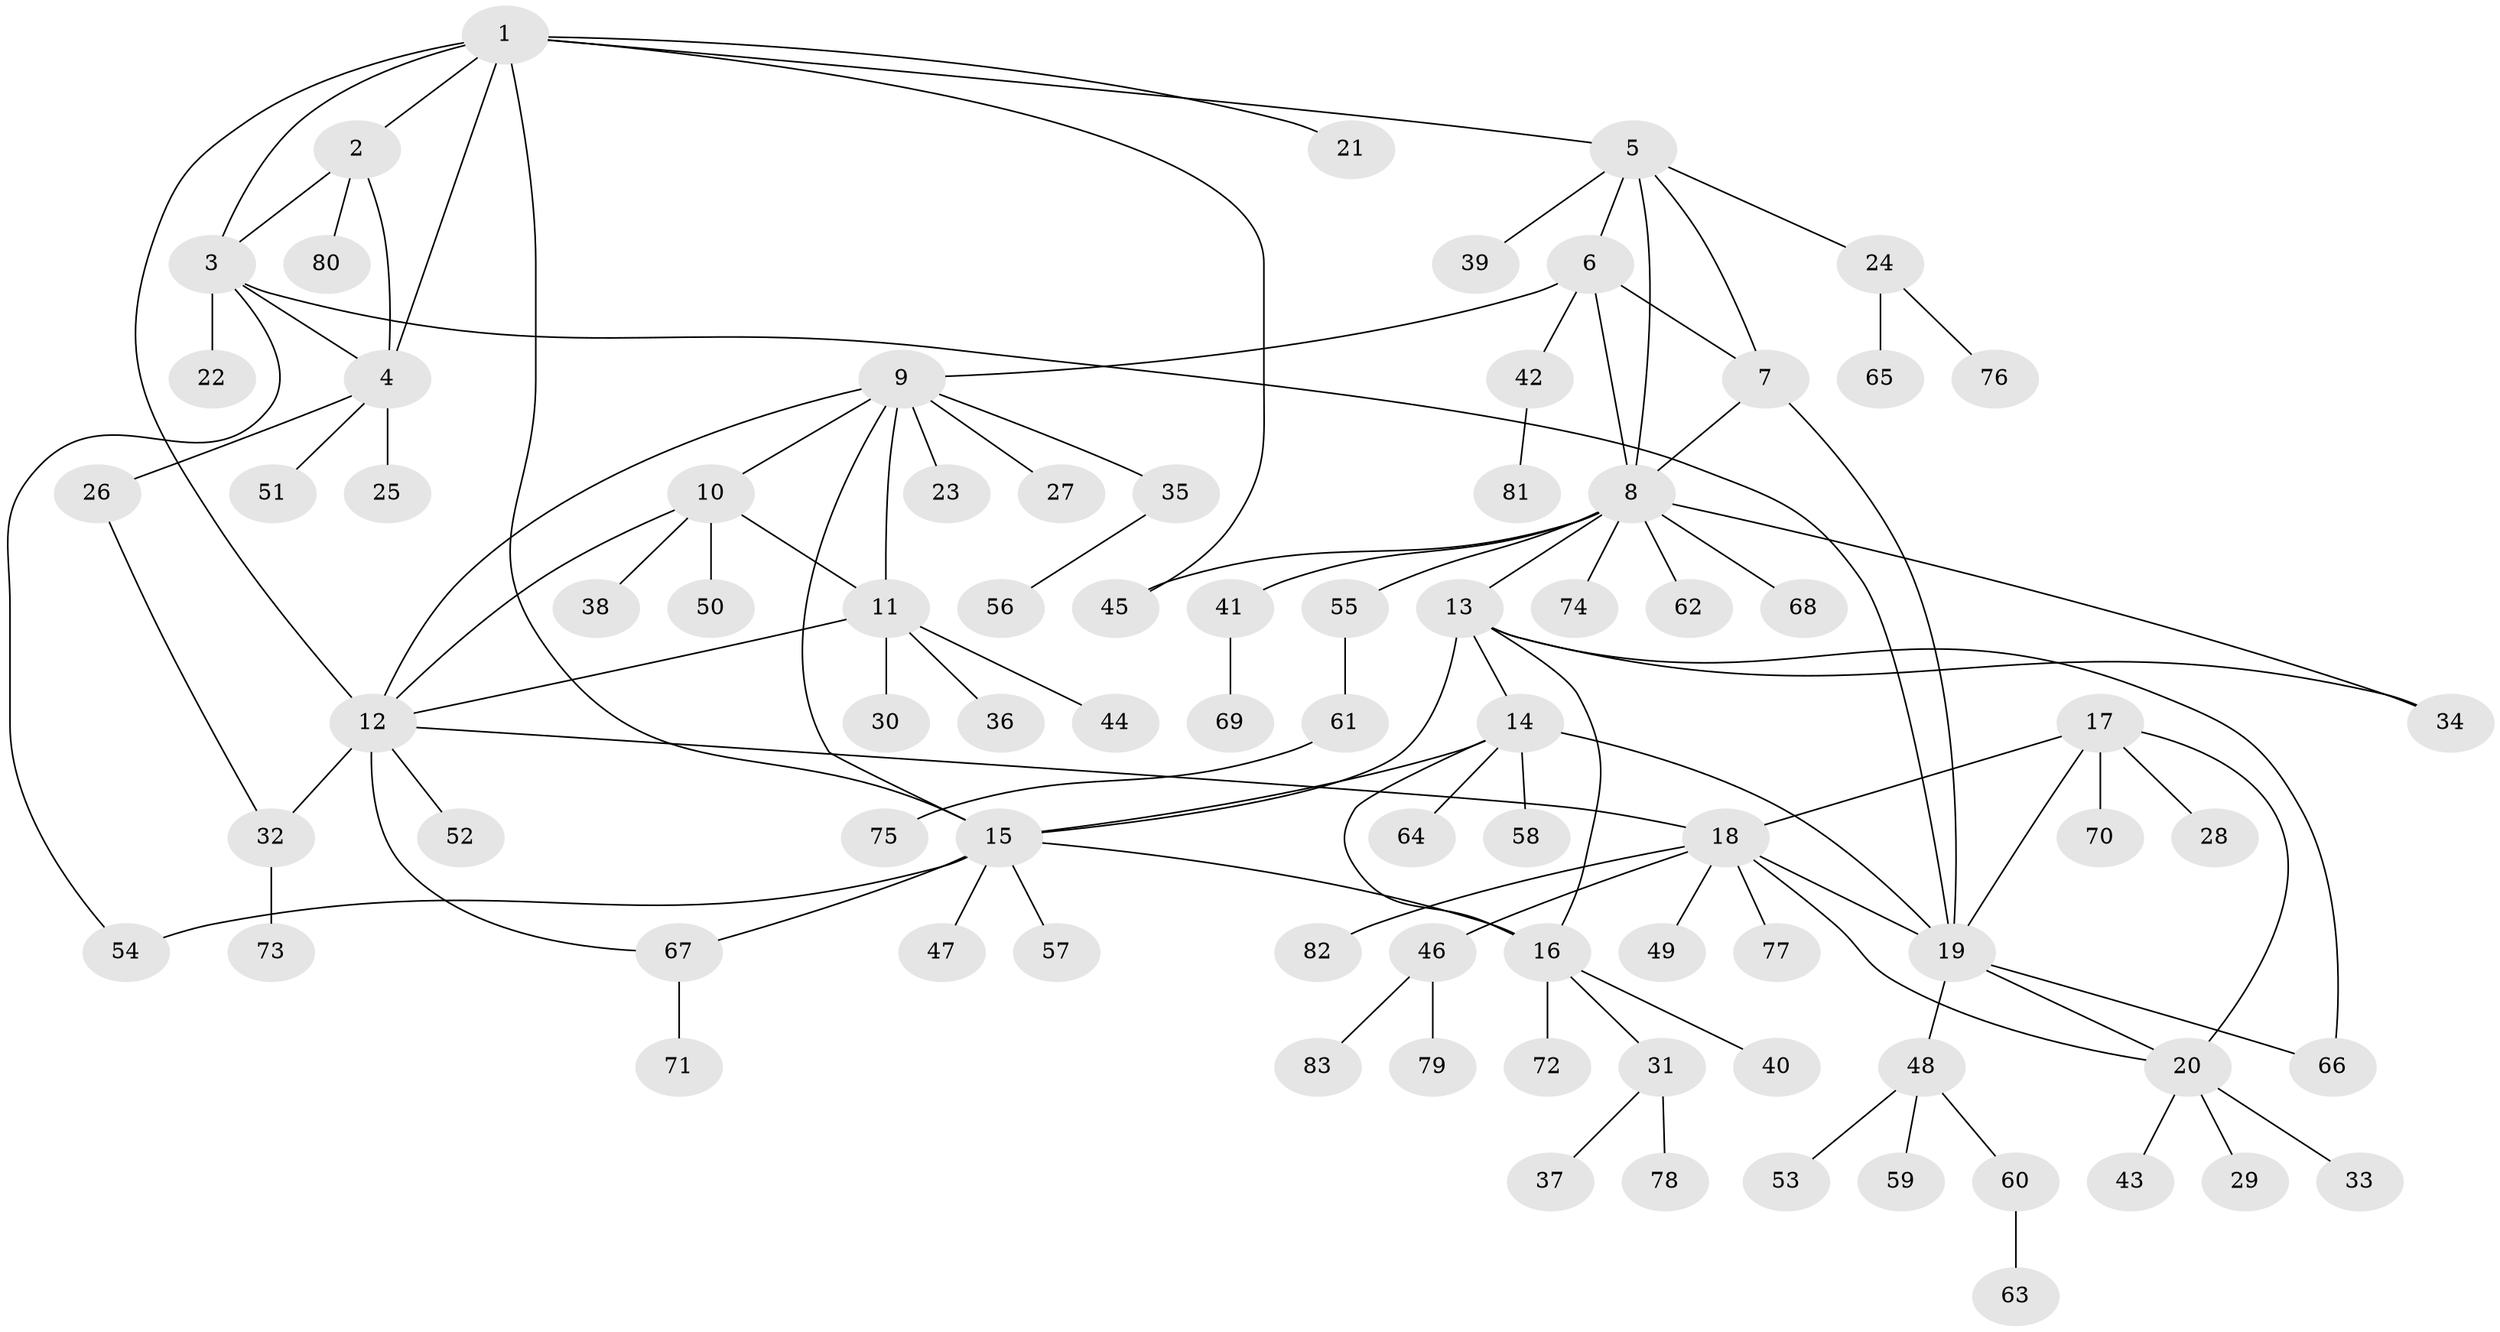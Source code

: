 // coarse degree distribution, {7: 0.01639344262295082, 3: 0.04918032786885246, 12: 0.01639344262295082, 5: 0.08196721311475409, 4: 0.08196721311475409, 10: 0.01639344262295082, 14: 0.03278688524590164, 8: 0.01639344262295082, 1: 0.5737704918032787, 2: 0.11475409836065574}
// Generated by graph-tools (version 1.1) at 2025/52/02/27/25 19:52:20]
// undirected, 83 vertices, 109 edges
graph export_dot {
graph [start="1"]
  node [color=gray90,style=filled];
  1;
  2;
  3;
  4;
  5;
  6;
  7;
  8;
  9;
  10;
  11;
  12;
  13;
  14;
  15;
  16;
  17;
  18;
  19;
  20;
  21;
  22;
  23;
  24;
  25;
  26;
  27;
  28;
  29;
  30;
  31;
  32;
  33;
  34;
  35;
  36;
  37;
  38;
  39;
  40;
  41;
  42;
  43;
  44;
  45;
  46;
  47;
  48;
  49;
  50;
  51;
  52;
  53;
  54;
  55;
  56;
  57;
  58;
  59;
  60;
  61;
  62;
  63;
  64;
  65;
  66;
  67;
  68;
  69;
  70;
  71;
  72;
  73;
  74;
  75;
  76;
  77;
  78;
  79;
  80;
  81;
  82;
  83;
  1 -- 2;
  1 -- 3;
  1 -- 4;
  1 -- 5;
  1 -- 12;
  1 -- 15;
  1 -- 21;
  1 -- 45;
  2 -- 3;
  2 -- 4;
  2 -- 80;
  3 -- 4;
  3 -- 19;
  3 -- 22;
  3 -- 54;
  4 -- 25;
  4 -- 26;
  4 -- 51;
  5 -- 6;
  5 -- 7;
  5 -- 8;
  5 -- 24;
  5 -- 39;
  6 -- 7;
  6 -- 8;
  6 -- 9;
  6 -- 42;
  7 -- 8;
  7 -- 19;
  8 -- 13;
  8 -- 34;
  8 -- 41;
  8 -- 45;
  8 -- 55;
  8 -- 62;
  8 -- 68;
  8 -- 74;
  9 -- 10;
  9 -- 11;
  9 -- 12;
  9 -- 15;
  9 -- 23;
  9 -- 27;
  9 -- 35;
  10 -- 11;
  10 -- 12;
  10 -- 38;
  10 -- 50;
  11 -- 12;
  11 -- 30;
  11 -- 36;
  11 -- 44;
  12 -- 18;
  12 -- 32;
  12 -- 52;
  12 -- 67;
  13 -- 14;
  13 -- 15;
  13 -- 16;
  13 -- 34;
  13 -- 66;
  14 -- 15;
  14 -- 16;
  14 -- 19;
  14 -- 58;
  14 -- 64;
  15 -- 16;
  15 -- 47;
  15 -- 54;
  15 -- 57;
  15 -- 67;
  16 -- 31;
  16 -- 40;
  16 -- 72;
  17 -- 18;
  17 -- 19;
  17 -- 20;
  17 -- 28;
  17 -- 70;
  18 -- 19;
  18 -- 20;
  18 -- 46;
  18 -- 49;
  18 -- 77;
  18 -- 82;
  19 -- 20;
  19 -- 48;
  19 -- 66;
  20 -- 29;
  20 -- 33;
  20 -- 43;
  24 -- 65;
  24 -- 76;
  26 -- 32;
  31 -- 37;
  31 -- 78;
  32 -- 73;
  35 -- 56;
  41 -- 69;
  42 -- 81;
  46 -- 79;
  46 -- 83;
  48 -- 53;
  48 -- 59;
  48 -- 60;
  55 -- 61;
  60 -- 63;
  61 -- 75;
  67 -- 71;
}
